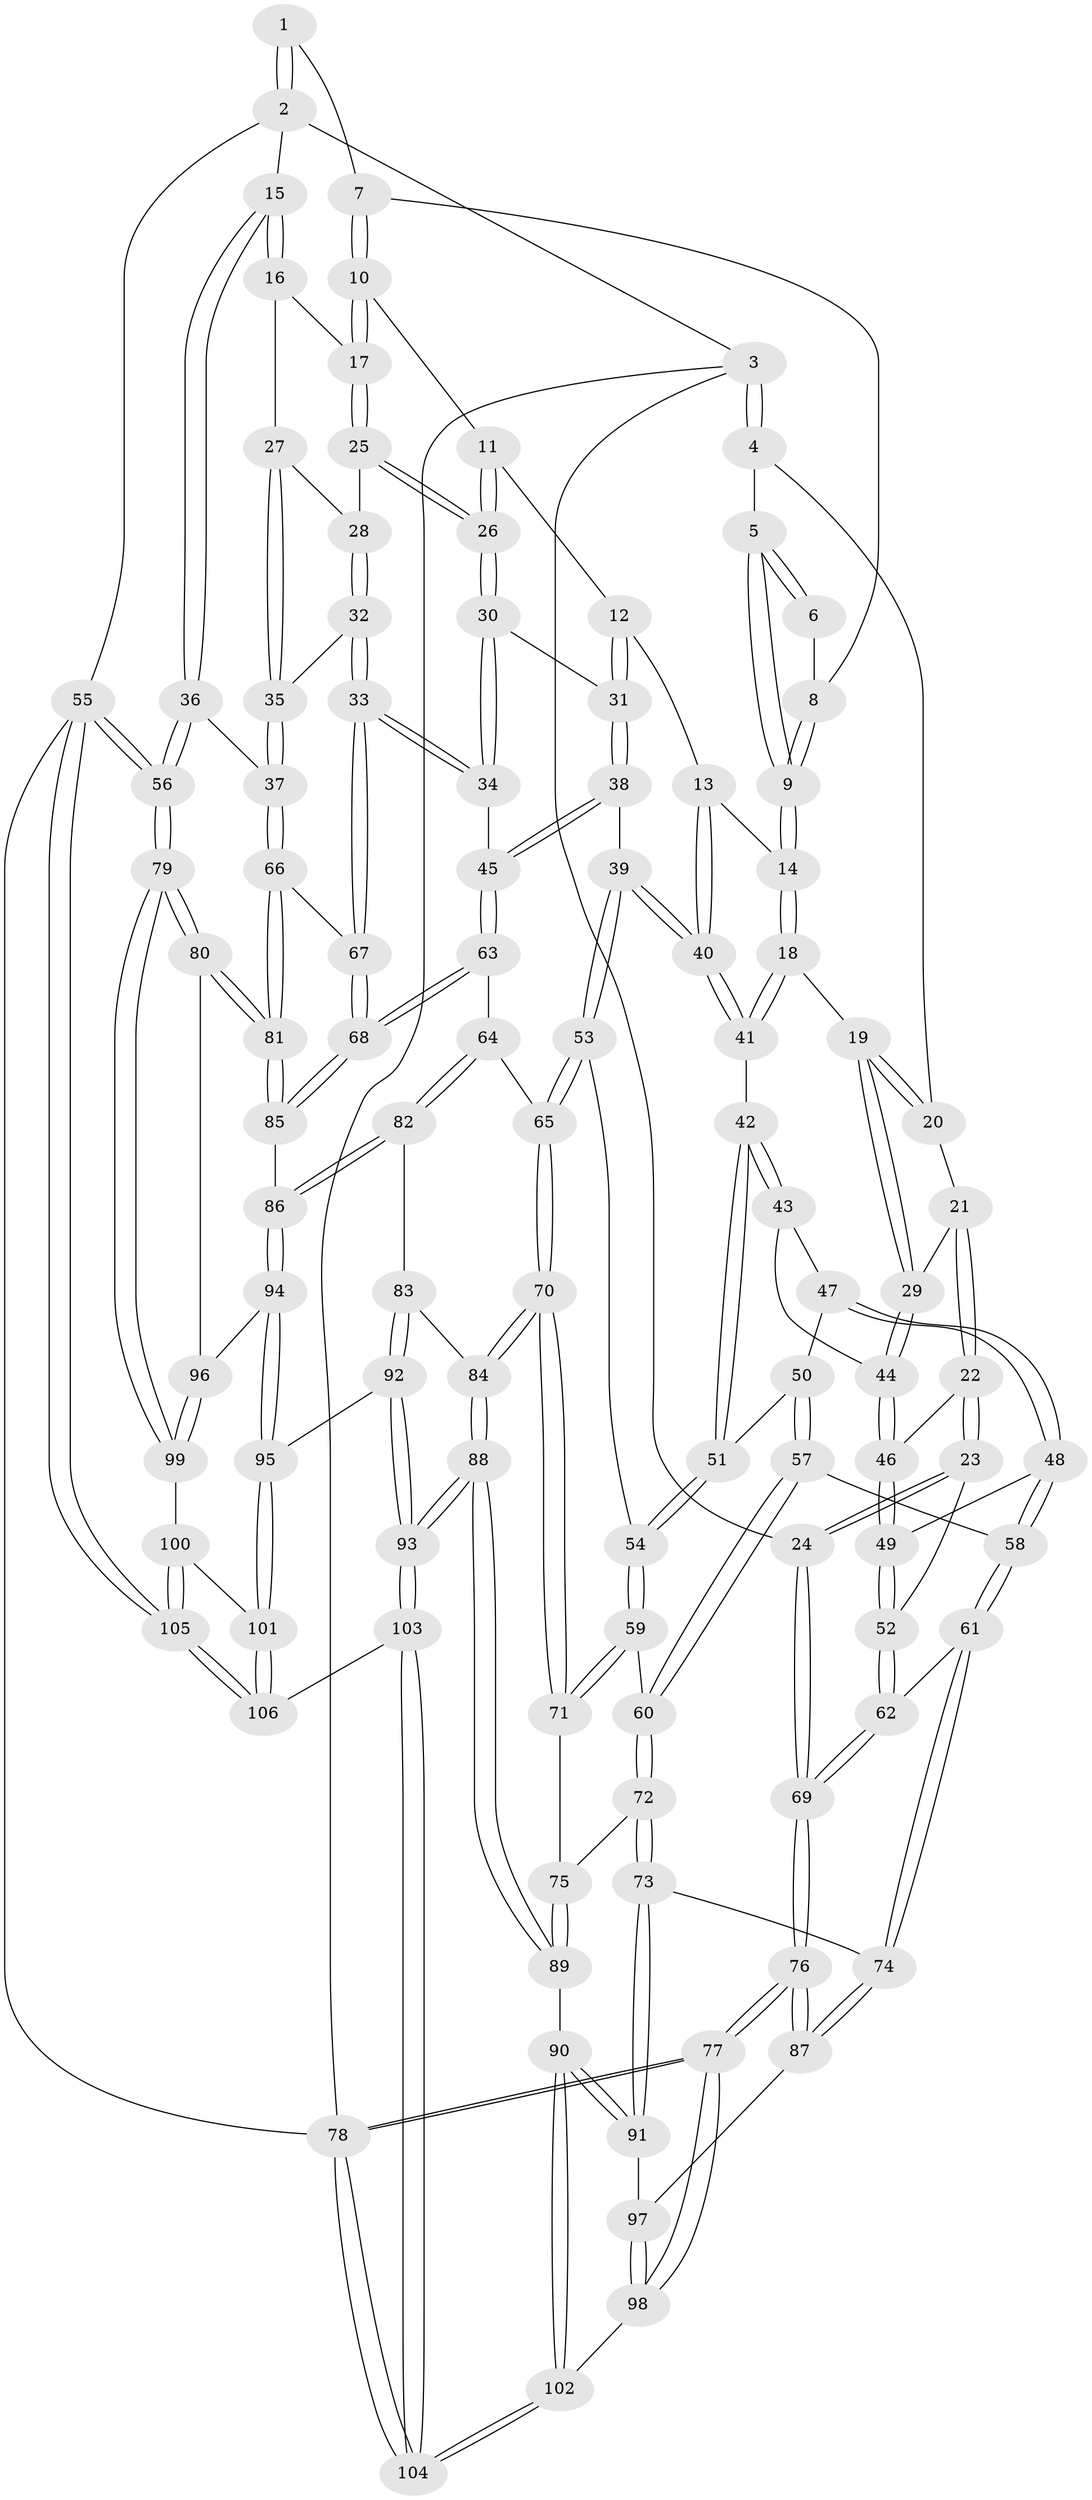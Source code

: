 // Generated by graph-tools (version 1.1) at 2025/11/02/27/25 16:11:54]
// undirected, 106 vertices, 262 edges
graph export_dot {
graph [start="1"]
  node [color=gray90,style=filled];
  1 [pos="+0.7577570849981697+0"];
  2 [pos="+1+0"];
  3 [pos="+0+0"];
  4 [pos="+0+0"];
  5 [pos="+0.3811522453539641+0"];
  6 [pos="+0.641565424540983+0"];
  7 [pos="+0.6508147814633638+0.100257363573639"];
  8 [pos="+0.6199573467255328+0.08996490340994105"];
  9 [pos="+0.4189514554846866+0.07742798575066712"];
  10 [pos="+0.6571909231030636+0.1092418661430895"];
  11 [pos="+0.6408117714132477+0.1606233764458876"];
  12 [pos="+0.5858797411480814+0.1909887282301489"];
  13 [pos="+0.4530313813133414+0.11772755015782048"];
  14 [pos="+0.41871390106025946+0.0835823387976591"];
  15 [pos="+1+0"];
  16 [pos="+0.8710272234502136+0.07094615480779762"];
  17 [pos="+0.8031094194847656+0.11964106434399988"];
  18 [pos="+0.3792172148776029+0.1433428547325844"];
  19 [pos="+0.2812636782747834+0.19737983790908595"];
  20 [pos="+0.07739718552279486+0.014693662818330002"];
  21 [pos="+0.11310202260348812+0.1691536773586105"];
  22 [pos="+0.03289557547527074+0.2978090742442003"];
  23 [pos="+0.00887154024026427+0.3080270076016841"];
  24 [pos="+0+0.3011469844008788"];
  25 [pos="+0.7672069244403846+0.17352785109764501"];
  26 [pos="+0.7131571352350436+0.21256911554406777"];
  27 [pos="+0.8265007298827597+0.2517400643035957"];
  28 [pos="+0.7815141801556325+0.22528440877774245"];
  29 [pos="+0.23038144612054276+0.24639858903568376"];
  30 [pos="+0.6984757303648877+0.2447159722949768"];
  31 [pos="+0.6125409427911943+0.26803451938879674"];
  32 [pos="+0.8046616954108161+0.36853495699748207"];
  33 [pos="+0.7838401849846407+0.37432168473875366"];
  34 [pos="+0.7667608035194645+0.36727888435140316"];
  35 [pos="+0.8302072713189593+0.36719942952572343"];
  36 [pos="+1+0.2673360663131559"];
  37 [pos="+0.9338219615587569+0.3743732597605498"];
  38 [pos="+0.5682544432583196+0.36303146412985804"];
  39 [pos="+0.5456894264748661+0.36449132660737454"];
  40 [pos="+0.5450565663436253+0.3635455948558861"];
  41 [pos="+0.3910290770163494+0.25279952289190116"];
  42 [pos="+0.3650205012905791+0.34864757281067227"];
  43 [pos="+0.23416556985907042+0.28978099811786234"];
  44 [pos="+0.22461158031943698+0.2755490440208306"];
  45 [pos="+0.5906276861907058+0.37710456193475866"];
  46 [pos="+0.1541114197370264+0.3154030992458396"];
  47 [pos="+0.24342246023266498+0.3556469554559312"];
  48 [pos="+0.2080220438671663+0.4260144529366217"];
  49 [pos="+0.15545712166710615+0.39618170791696833"];
  50 [pos="+0.31961568160112336+0.41321715782468055"];
  51 [pos="+0.37409661996232996+0.38044025939594656"];
  52 [pos="+0.09180867412564385+0.43378439504353034"];
  53 [pos="+0.494765236617301+0.4030967661639193"];
  54 [pos="+0.4086002833754934+0.39854879246370617"];
  55 [pos="+1+1"];
  56 [pos="+1+0.761720653000063"];
  57 [pos="+0.2806177618388242+0.4724455696786187"];
  58 [pos="+0.22144514019952935+0.45645085440768984"];
  59 [pos="+0.38021573622336813+0.5105649383950793"];
  60 [pos="+0.2895546495526518+0.49233199547933054"];
  61 [pos="+0.12959688127356506+0.5396098370758445"];
  62 [pos="+0.0815102958041546+0.5060030253027633"];
  63 [pos="+0.6210237222372873+0.4604073463645745"];
  64 [pos="+0.5681942271032362+0.5373725368072397"];
  65 [pos="+0.49268301222562166+0.4742086179171839"];
  66 [pos="+0.8938006947957289+0.5255331864930959"];
  67 [pos="+0.7508785782818685+0.47384476176562207"];
  68 [pos="+0.718895964601666+0.5354810120898784"];
  69 [pos="+0+0.5474264894256168"];
  70 [pos="+0.43517816280849464+0.5672698943144833"];
  71 [pos="+0.4158950758574202+0.5598344124546308"];
  72 [pos="+0.2742672247815279+0.5789211052932011"];
  73 [pos="+0.24718436834720942+0.6052442083658965"];
  74 [pos="+0.13422910463260454+0.5506894884594669"];
  75 [pos="+0.34292495835239606+0.5875196969699878"];
  76 [pos="+0+0.5805884897443935"];
  77 [pos="+0+0.8075423450635434"];
  78 [pos="+0+1"];
  79 [pos="+1+0.750640363174237"];
  80 [pos="+0.9114613916871986+0.6475909561093137"];
  81 [pos="+0.8851831163895818+0.604435187267962"];
  82 [pos="+0.5755304206427313+0.5938252117981593"];
  83 [pos="+0.5675597577992293+0.6016862745158188"];
  84 [pos="+0.4436762217196836+0.5821504682050429"];
  85 [pos="+0.720562998807476+0.5563390603178962"];
  86 [pos="+0.6997149206270001+0.5834811206721507"];
  87 [pos="+0.09998965841653339+0.6449726384819847"];
  88 [pos="+0.4091811017687005+0.7811231109249364"];
  89 [pos="+0.37254899253659873+0.7708972587884535"];
  90 [pos="+0.2822979465627595+0.758971674735827"];
  91 [pos="+0.25450970247648325+0.7275068139302322"];
  92 [pos="+0.5557303236259273+0.7871399591890185"];
  93 [pos="+0.4492074936501685+0.814057789011315"];
  94 [pos="+0.7053585901549392+0.704270638024361"];
  95 [pos="+0.6037862795057011+0.7965428499524921"];
  96 [pos="+0.8113329322697865+0.7257030340546552"];
  97 [pos="+0.11520460331352105+0.7079402808556473"];
  98 [pos="+0.028524885643515484+0.7907468033012476"];
  99 [pos="+0.8164473545322642+0.8401283612243758"];
  100 [pos="+0.8115994615737896+0.8491735607684596"];
  101 [pos="+0.6711370206612813+0.8730856103259497"];
  102 [pos="+0.1707264593037134+0.9104886239309343"];
  103 [pos="+0.4039891663026569+1"];
  104 [pos="+0.18594945703091795+1"];
  105 [pos="+1+1"];
  106 [pos="+0.6827819511577179+1"];
  1 -- 2;
  1 -- 2;
  1 -- 7;
  2 -- 3;
  2 -- 15;
  2 -- 55;
  3 -- 4;
  3 -- 4;
  3 -- 24;
  3 -- 78;
  4 -- 5;
  4 -- 20;
  5 -- 6;
  5 -- 6;
  5 -- 9;
  5 -- 9;
  6 -- 8;
  7 -- 8;
  7 -- 10;
  7 -- 10;
  8 -- 9;
  8 -- 9;
  9 -- 14;
  9 -- 14;
  10 -- 11;
  10 -- 17;
  10 -- 17;
  11 -- 12;
  11 -- 26;
  11 -- 26;
  12 -- 13;
  12 -- 31;
  12 -- 31;
  13 -- 14;
  13 -- 40;
  13 -- 40;
  14 -- 18;
  14 -- 18;
  15 -- 16;
  15 -- 16;
  15 -- 36;
  15 -- 36;
  16 -- 17;
  16 -- 27;
  17 -- 25;
  17 -- 25;
  18 -- 19;
  18 -- 41;
  18 -- 41;
  19 -- 20;
  19 -- 20;
  19 -- 29;
  19 -- 29;
  20 -- 21;
  21 -- 22;
  21 -- 22;
  21 -- 29;
  22 -- 23;
  22 -- 23;
  22 -- 46;
  23 -- 24;
  23 -- 24;
  23 -- 52;
  24 -- 69;
  24 -- 69;
  25 -- 26;
  25 -- 26;
  25 -- 28;
  26 -- 30;
  26 -- 30;
  27 -- 28;
  27 -- 35;
  27 -- 35;
  28 -- 32;
  28 -- 32;
  29 -- 44;
  29 -- 44;
  30 -- 31;
  30 -- 34;
  30 -- 34;
  31 -- 38;
  31 -- 38;
  32 -- 33;
  32 -- 33;
  32 -- 35;
  33 -- 34;
  33 -- 34;
  33 -- 67;
  33 -- 67;
  34 -- 45;
  35 -- 37;
  35 -- 37;
  36 -- 37;
  36 -- 56;
  36 -- 56;
  37 -- 66;
  37 -- 66;
  38 -- 39;
  38 -- 45;
  38 -- 45;
  39 -- 40;
  39 -- 40;
  39 -- 53;
  39 -- 53;
  40 -- 41;
  40 -- 41;
  41 -- 42;
  42 -- 43;
  42 -- 43;
  42 -- 51;
  42 -- 51;
  43 -- 44;
  43 -- 47;
  44 -- 46;
  44 -- 46;
  45 -- 63;
  45 -- 63;
  46 -- 49;
  46 -- 49;
  47 -- 48;
  47 -- 48;
  47 -- 50;
  48 -- 49;
  48 -- 58;
  48 -- 58;
  49 -- 52;
  49 -- 52;
  50 -- 51;
  50 -- 57;
  50 -- 57;
  51 -- 54;
  51 -- 54;
  52 -- 62;
  52 -- 62;
  53 -- 54;
  53 -- 65;
  53 -- 65;
  54 -- 59;
  54 -- 59;
  55 -- 56;
  55 -- 56;
  55 -- 105;
  55 -- 105;
  55 -- 78;
  56 -- 79;
  56 -- 79;
  57 -- 58;
  57 -- 60;
  57 -- 60;
  58 -- 61;
  58 -- 61;
  59 -- 60;
  59 -- 71;
  59 -- 71;
  60 -- 72;
  60 -- 72;
  61 -- 62;
  61 -- 74;
  61 -- 74;
  62 -- 69;
  62 -- 69;
  63 -- 64;
  63 -- 68;
  63 -- 68;
  64 -- 65;
  64 -- 82;
  64 -- 82;
  65 -- 70;
  65 -- 70;
  66 -- 67;
  66 -- 81;
  66 -- 81;
  67 -- 68;
  67 -- 68;
  68 -- 85;
  68 -- 85;
  69 -- 76;
  69 -- 76;
  70 -- 71;
  70 -- 71;
  70 -- 84;
  70 -- 84;
  71 -- 75;
  72 -- 73;
  72 -- 73;
  72 -- 75;
  73 -- 74;
  73 -- 91;
  73 -- 91;
  74 -- 87;
  74 -- 87;
  75 -- 89;
  75 -- 89;
  76 -- 77;
  76 -- 77;
  76 -- 87;
  76 -- 87;
  77 -- 78;
  77 -- 78;
  77 -- 98;
  77 -- 98;
  78 -- 104;
  78 -- 104;
  79 -- 80;
  79 -- 80;
  79 -- 99;
  79 -- 99;
  80 -- 81;
  80 -- 81;
  80 -- 96;
  81 -- 85;
  81 -- 85;
  82 -- 83;
  82 -- 86;
  82 -- 86;
  83 -- 84;
  83 -- 92;
  83 -- 92;
  84 -- 88;
  84 -- 88;
  85 -- 86;
  86 -- 94;
  86 -- 94;
  87 -- 97;
  88 -- 89;
  88 -- 89;
  88 -- 93;
  88 -- 93;
  89 -- 90;
  90 -- 91;
  90 -- 91;
  90 -- 102;
  90 -- 102;
  91 -- 97;
  92 -- 93;
  92 -- 93;
  92 -- 95;
  93 -- 103;
  93 -- 103;
  94 -- 95;
  94 -- 95;
  94 -- 96;
  95 -- 101;
  95 -- 101;
  96 -- 99;
  96 -- 99;
  97 -- 98;
  97 -- 98;
  98 -- 102;
  99 -- 100;
  100 -- 101;
  100 -- 105;
  100 -- 105;
  101 -- 106;
  101 -- 106;
  102 -- 104;
  102 -- 104;
  103 -- 104;
  103 -- 104;
  103 -- 106;
  105 -- 106;
  105 -- 106;
}
